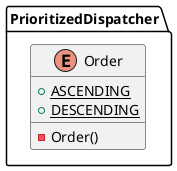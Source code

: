 @startuml

    enum PrioritizedDispatcher.Order {
        {static} +ASCENDING
        {static} +DESCENDING
        -Order()
    }

@enduml
